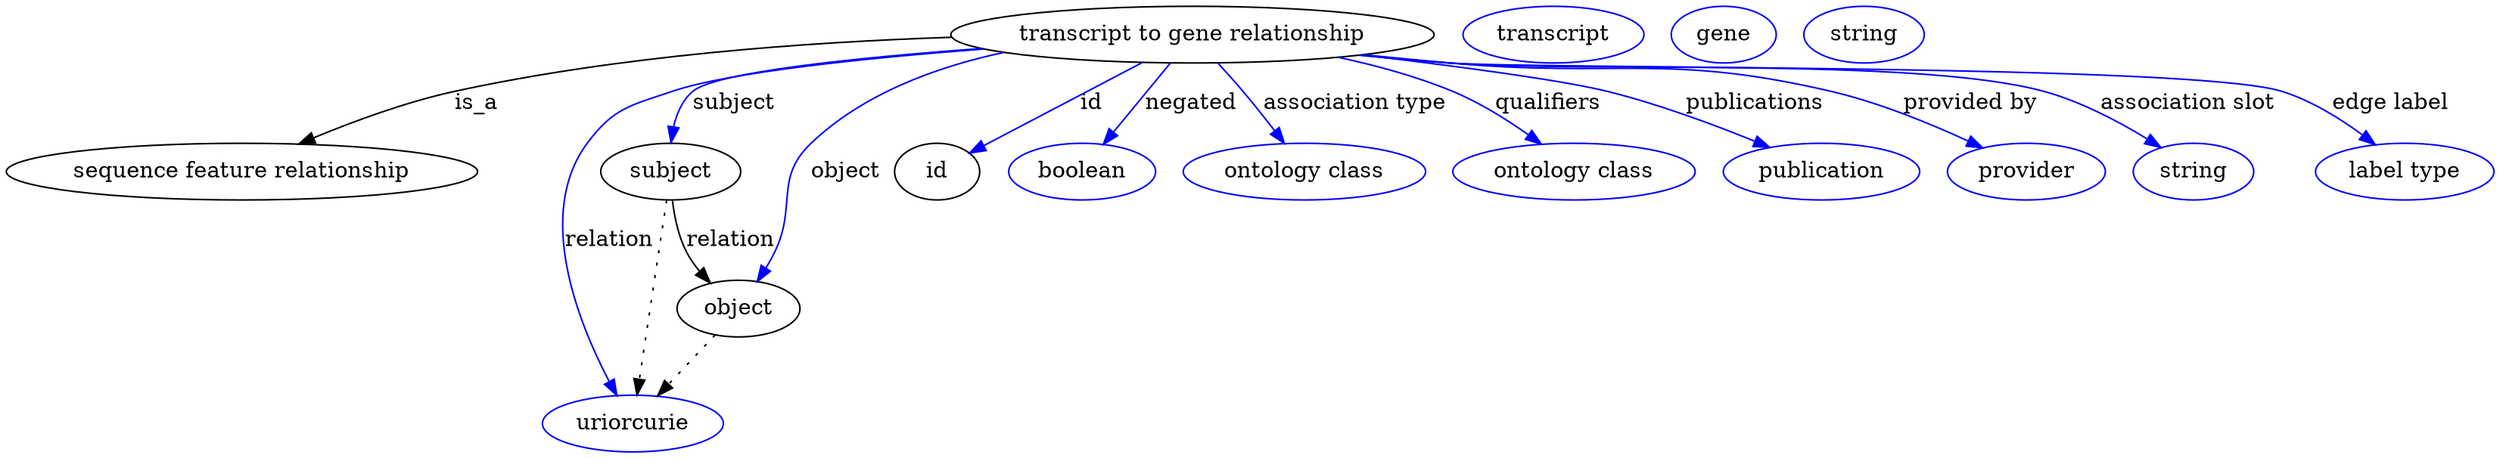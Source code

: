 digraph {
	graph [bb="0,0,1303.2,283"];
	node [label="\N"];
	"transcript to gene relationship"	 [height=0.5,
		label="transcript to gene relationship",
		pos="623.74,265",
		width=3.2317];
	"sequence feature relationship"	 [height=0.5,
		pos="113.74,178",
		width=3.1594];
	"transcript to gene relationship" -> "sequence feature relationship"	 [label=is_a,
		lp="230.74,221.5",
		pos="e,142.77,195.5 512.65,259.57 412.46,253.86 272.95,243.65 219.74,229 196.11,222.5 171.35,210.88 151.7,200.38"];
	subject	 [height=0.5,
		pos="330.74,178",
		width=0.99297];
	"transcript to gene relationship" -> subject	 [color=blue,
		label=subject,
		lp="369.24,221.5",
		pos="e,332.77,196.09 520.8,256.61 448.85,249.87 363.3,239.8 349.74,229 342.57,223.29 338.1,214.58 335.32,205.97",
		style=solid];
	relation	 [color=blue,
		height=0.5,
		label=uriorcurie,
		pos="312.74,18",
		width=1.2638];
	"transcript to gene relationship" -> relation	 [color=blue,
		label=relation,
		lp="294.74,134.5",
		pos="e,302.96,35.659 519.18,257.1 450.62,250.95 367.77,241.37 334.74,229 310.15,219.79 299.34,218.46 285.74,196 257.06,148.63 281.01,\
81.572 298.48,44.765",
		style=solid];
	object	 [height=0.5,
		pos="372.74,91",
		width=0.9027];
	"transcript to gene relationship" -> object	 [color=blue,
		label=object,
		lp="428.74,178",
		pos="e,380.9,108.44 557,250.22 502.97,237.03 432.55,216.66 411.74,196 388.8,173.22 400.43,157.14 388.74,127 387.55,123.94 386.25,120.76 \
384.91,117.62",
		style=solid];
	id	 [height=0.5,
		pos="481.74,178",
		width=0.75];
	"transcript to gene relationship" -> id	 [color=blue,
		label=id,
		lp="567.24,221.5",
		pos="e,501.74,190.25 595,247.39 570.32,232.27 534.92,210.58 510.29,195.49",
		style=solid];
	negated	 [color=blue,
		height=0.5,
		label=boolean,
		pos="564.74,178",
		width=1.0652];
	"transcript to gene relationship" -> negated	 [color=blue,
		label=negated,
		lp="620.24,221.5",
		pos="e,576.55,195.41 611.52,246.97 603.1,234.56 591.78,217.88 582.39,204.03",
		style=solid];
	"association type"	 [color=blue,
		height=0.5,
		label="ontology class",
		pos="682.74,178",
		width=1.7151];
	"transcript to gene relationship" -> "association type"	 [color=blue,
		label="association type",
		lp="701.74,221.5",
		pos="e,670.73,195.71 635.96,246.97 644.33,234.64 655.55,218.1 664.9,204.3",
		style=solid];
	qualifiers	 [color=blue,
		height=0.5,
		label="ontology class",
		pos="823.74,178",
		width=1.7151];
	"transcript to gene relationship" -> qualifiers	 [color=blue,
		label=qualifiers,
		lp="801.74,221.5",
		pos="e,802.85,195.14 690.61,250.24 710.15,244.78 731.22,237.74 749.74,229 765.48,221.57 781.56,210.93 794.69,201.29",
		style=solid];
	publications	 [color=blue,
		height=0.5,
		label=publication,
		pos="953.74,178",
		width=1.3902];
	"transcript to gene relationship" -> publications	 [color=blue,
		label=publications,
		lp="907.24,221.5",
		pos="e,923.84,192.73 707.33,252.48 754.56,245.02 808.65,235.73 831.74,229 860.21,220.7 891.02,207.79 914.55,197.03",
		style=solid];
	"provided by"	 [color=blue,
		height=0.5,
		label=provider,
		pos="1061.7,178",
		width=1.1193];
	"transcript to gene relationship" -> "provided by"	 [color=blue,
		label="provided by",
		lp="1021.7,221.5",
		pos="e,1036.1,192.03 707.37,252.46 721.49,250.51 736.02,248.61 749.74,247 836.18,236.84 860.44,250.66 944.74,229 973.6,221.58 1004.4,\
207.89 1027.2,196.55",
		style=solid];
	"association slot"	 [color=blue,
		height=0.5,
		label=string,
		pos="1150.7,178",
		width=0.84854];
	"transcript to gene relationship" -> "association slot"	 [color=blue,
		label="association slot",
		lp="1135.7,221.5",
		pos="e,1131.4,192.11 705.97,252.24 720.52,250.27 735.56,248.42 749.74,247 818.18,240.13 992.68,248.15 1058.7,229 1081.7,222.33 1105.3,\
209.11 1122.8,197.8",
		style=solid];
	"edge label"	 [color=blue,
		height=0.5,
		label="label type",
		pos="1257.7,178",
		width=1.2638];
	"transcript to gene relationship" -> "edge label"	 [color=blue,
		label="edge label",
		lp="1238.7,221.5",
		pos="e,1239.3,194.66 705.27,252.14 720.04,250.15 735.33,248.33 749.74,247 845.42,238.19 1090.4,258.89 1181.7,229 1199.7,223.11 1217.5,\
211.64 1231.3,201.06",
		style=solid];
	subject -> relation	 [pos="e,314.79,36.223 328.71,159.96 325.6,132.35 319.64,79.375 315.95,46.525",
		style=dotted];
	subject -> object	 [label=relation,
		lp="367.74,134.5",
		pos="e,359.12,107.49 334.87,159.99 337.54,149.97 341.5,137.45 346.74,127 348.64,123.2 350.93,119.37 353.36,115.69"];
	"transcript to gene relationship_subject"	 [color=blue,
		height=0.5,
		label=transcript,
		pos="802.74,265",
		width=1.2277];
	object -> relation	 [pos="e,326.93,35.261 359.12,74.435 351.54,65.207 341.94,53.528 333.44,43.191",
		style=dotted];
	"transcript to gene relationship_object"	 [color=blue,
		height=0.5,
		label=gene,
		pos="891.74,265",
		width=0.75827];
	association_id	 [color=blue,
		height=0.5,
		label=string,
		pos="967.74,265",
		width=0.84854];
}
